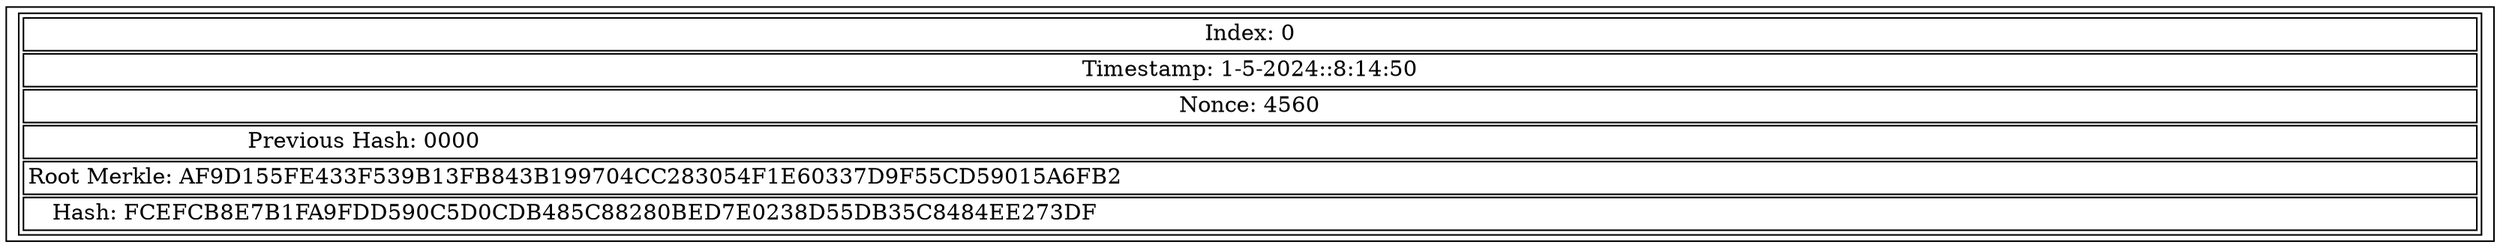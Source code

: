digraph G {
rankdir=LR;
node [shape=record];
block_0[label=<<TABLE><TR>
<TD>Index: 0</TD></TR>
<TR><TD>Timestamp: 1-5-2024::8:14:50</TD></TR>
<TR><TD>Nonce: 4560</TD></TR>
<TR><TD>Previous Hash: 
0000                                                                                                                                                                                                                                                            
</TD></TR>
<TR><TD>Root Merkle: 
AF9D155FE433F539B13FB843B199704CC283054F1E60337D9F55CD59015A6FB2                                                                                                                                                                                                
</TD></TR>
<TR><TD>Hash: 
FCEFCB8E7B1FA9FDD590C5D0CDB485C88280BED7E0238D55DB35C8484EE273DF                                                                                                                                                                                                
</TD>
</TR></TABLE>>];
}
